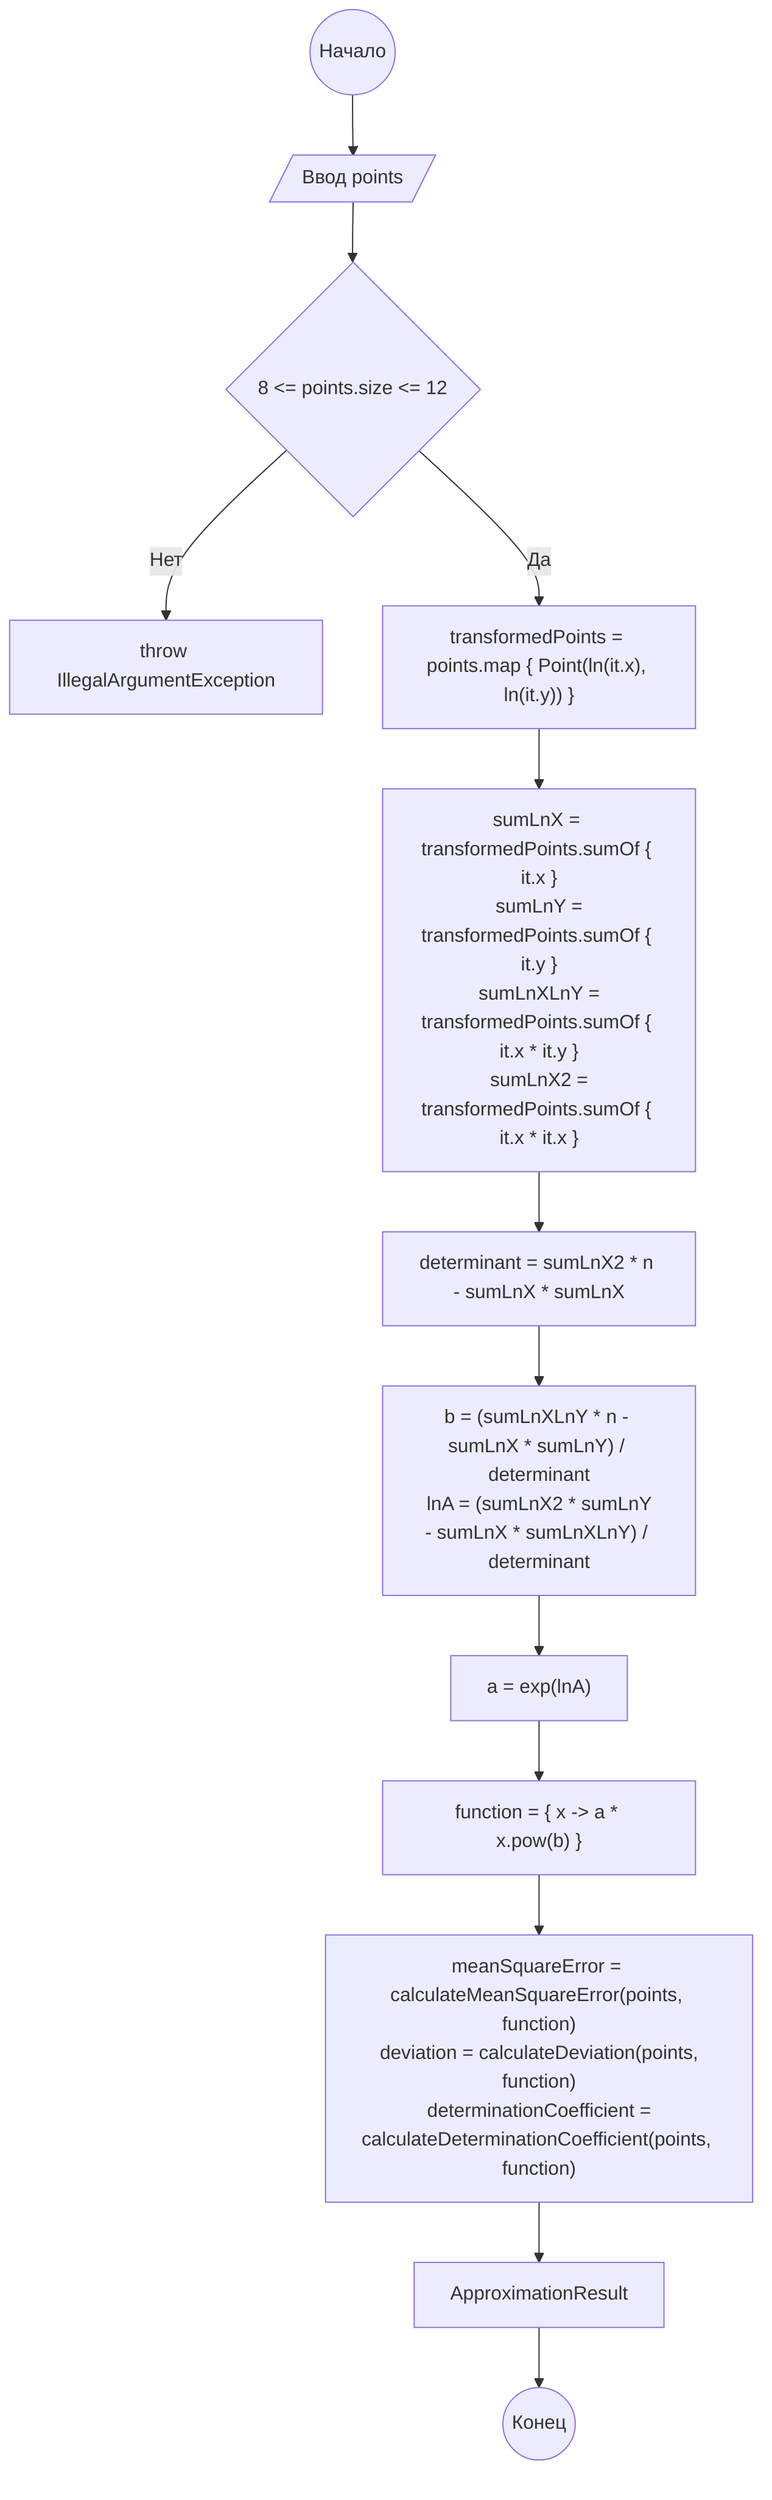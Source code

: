 flowchart TD
    A(("Начало")) --> B[/"Ввод points"/]
    B --> C{"8 <= points.size <= 12"}
    C -->|"Нет"| D["throw IllegalArgumentException"]
    C -->|"Да"| E[" transformedPoints = points.map { Point(ln(it.x), ln(it.y)) }"]
    E --> F[" sumLnX = transformedPoints.sumOf { it.x }\n sumLnY = transformedPoints.sumOf { it.y }\n sumLnXLnY = transformedPoints.sumOf { it.x * it.y }\n sumLnX2 = transformedPoints.sumOf { it.x * it.x }"]
    F --> G[" determinant = sumLnX2 * n - sumLnX * sumLnX"]
    G --> H[" b = (sumLnXLnY * n - sumLnX * sumLnY) / determinant\n lnA = (sumLnX2 * sumLnY - sumLnX * sumLnXLnY) / determinant"]
    H --> I[" a = exp(lnA)"]
    I --> J[" function = { x -> a * x.pow(b) }"]
    J --> K[" meanSquareError = calculateMeanSquareError(points, function)\n deviation = calculateDeviation(points, function)\n determinationCoefficient = calculateDeterminationCoefficient(points, function)"]
    K --> L["ApproximationResult"]
    L --> M(("Конец"))
